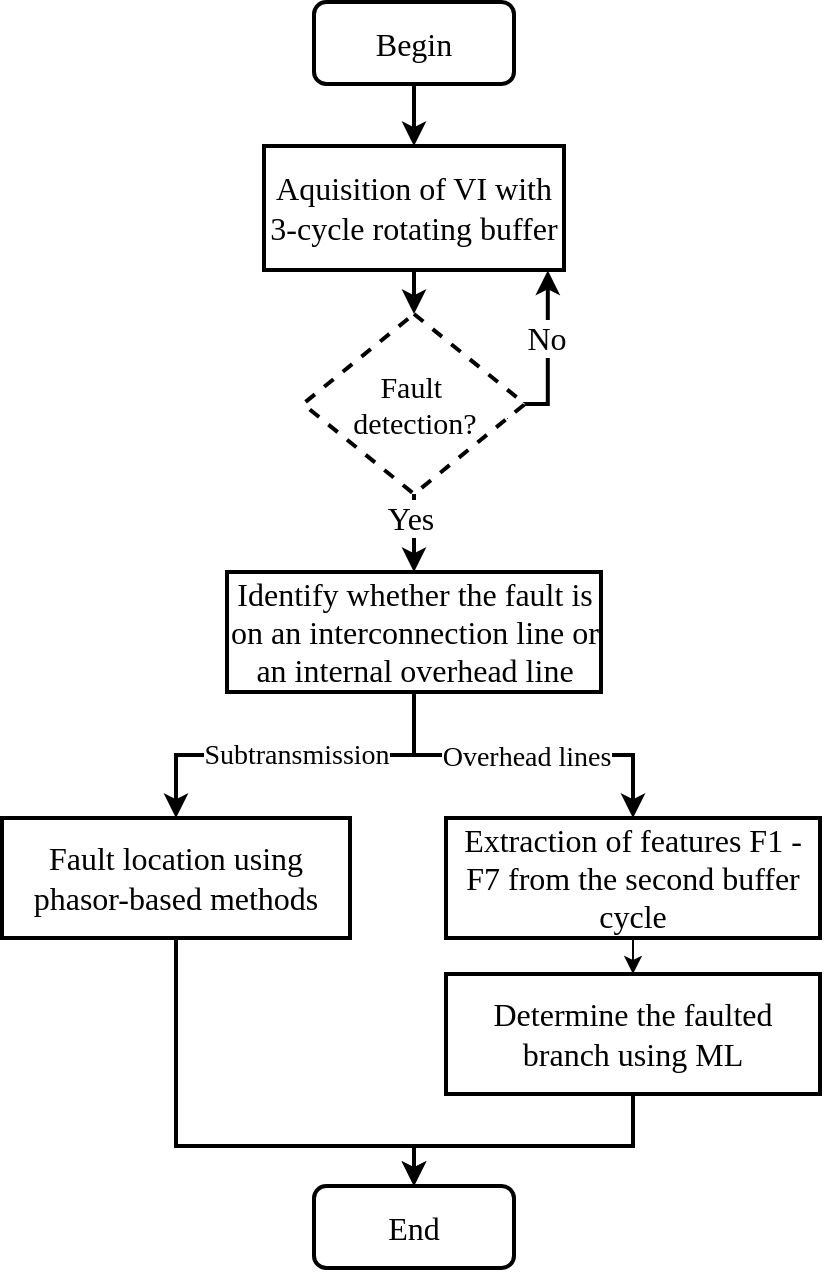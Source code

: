 <mxfile version="24.7.10">
  <diagram name="Página-1" id="ewrrQE76uH3iwXRkuv1P">
    <mxGraphModel dx="1678" dy="921" grid="1" gridSize="10" guides="1" tooltips="1" connect="1" arrows="1" fold="1" page="1" pageScale="1" pageWidth="827" pageHeight="1169" math="0" shadow="0">
      <root>
        <mxCell id="0" />
        <mxCell id="1" parent="0" />
        <mxCell id="Wu201LrOJQDMjZL40oph-1" value="" style="edgeStyle=orthogonalEdgeStyle;rounded=0;orthogonalLoop=1;jettySize=auto;html=1;strokeWidth=2;" edge="1" parent="1" source="Wu201LrOJQDMjZL40oph-2" target="Wu201LrOJQDMjZL40oph-9">
          <mxGeometry relative="1" as="geometry" />
        </mxCell>
        <mxCell id="Wu201LrOJQDMjZL40oph-2" value="&lt;font style=&quot;font-size: 16px;&quot; face=&quot;Times New Roman&quot;&gt;Aquisition of VI with 3-cycle rotating buffer&lt;/font&gt;" style="rounded=0;whiteSpace=wrap;html=1;strokeWidth=2;" vertex="1" parent="1">
          <mxGeometry x="161" y="90" width="150" height="62" as="geometry" />
        </mxCell>
        <mxCell id="Wu201LrOJQDMjZL40oph-3" value="" style="edgeStyle=orthogonalEdgeStyle;rounded=0;orthogonalLoop=1;jettySize=auto;html=1;strokeWidth=2;" edge="1" parent="1" source="Wu201LrOJQDMjZL40oph-4" target="Wu201LrOJQDMjZL40oph-2">
          <mxGeometry relative="1" as="geometry" />
        </mxCell>
        <mxCell id="Wu201LrOJQDMjZL40oph-4" value="&lt;pre&gt;&lt;font style=&quot;font-weight: normal; font-size: 16px;&quot; face=&quot;Times New Roman&quot;&gt;Begin&lt;/font&gt;&lt;/pre&gt;" style="rounded=1;whiteSpace=wrap;html=1;strokeWidth=2;" vertex="1" parent="1">
          <mxGeometry x="186" y="18" width="100" height="41" as="geometry" />
        </mxCell>
        <mxCell id="Wu201LrOJQDMjZL40oph-5" value="" style="edgeStyle=orthogonalEdgeStyle;rounded=0;orthogonalLoop=1;jettySize=auto;html=1;strokeWidth=2;" edge="1" parent="1" source="Wu201LrOJQDMjZL40oph-9" target="Wu201LrOJQDMjZL40oph-14">
          <mxGeometry relative="1" as="geometry" />
        </mxCell>
        <mxCell id="Wu201LrOJQDMjZL40oph-6" value="&lt;font style=&quot;font-size: 16px;&quot; face=&quot;Times New Roman&quot;&gt;Yes&lt;/font&gt;" style="edgeLabel;html=1;align=center;verticalAlign=middle;resizable=0;points=[];" vertex="1" connectable="0" parent="Wu201LrOJQDMjZL40oph-5">
          <mxGeometry x="-0.169" y="1" relative="1" as="geometry">
            <mxPoint x="-3" y="-5" as="offset" />
          </mxGeometry>
        </mxCell>
        <mxCell id="Wu201LrOJQDMjZL40oph-7" style="edgeStyle=orthogonalEdgeStyle;rounded=0;orthogonalLoop=1;jettySize=auto;html=1;exitX=1;exitY=0.5;exitDx=0;exitDy=0;strokeWidth=2;entryX=0.946;entryY=1.004;entryDx=0;entryDy=0;entryPerimeter=0;" edge="1" parent="1" target="Wu201LrOJQDMjZL40oph-2">
          <mxGeometry relative="1" as="geometry">
            <mxPoint x="302.5" y="162" as="targetPoint" />
            <mxPoint x="282" y="226.5" as="sourcePoint" />
            <Array as="points">
              <mxPoint x="282" y="219" />
              <mxPoint x="303" y="219" />
            </Array>
          </mxGeometry>
        </mxCell>
        <mxCell id="Wu201LrOJQDMjZL40oph-8" value="&lt;font style=&quot;font-size: 16px;&quot; face=&quot;Times New Roman&quot;&gt;No&lt;/font&gt;" style="edgeLabel;html=1;align=center;verticalAlign=middle;resizable=0;points=[];" vertex="1" connectable="0" parent="Wu201LrOJQDMjZL40oph-7">
          <mxGeometry x="0.307" y="1" relative="1" as="geometry">
            <mxPoint as="offset" />
          </mxGeometry>
        </mxCell>
        <mxCell id="Wu201LrOJQDMjZL40oph-9" value="&lt;font face=&quot;Times New Roman&quot; style=&quot;font-size: 15px;&quot;&gt;Fault&amp;nbsp;&lt;/font&gt;&lt;div style=&quot;font-size: 15px;&quot;&gt;&lt;font face=&quot;Times New Roman&quot; style=&quot;font-size: 15px;&quot;&gt;detection&lt;/font&gt;&lt;font face=&quot;Times New Roman&quot; style=&quot;font-size: 15px;&quot;&gt;?&lt;/font&gt;&lt;/div&gt;" style="rhombus;whiteSpace=wrap;html=1;strokeWidth=2;dashed=1;" vertex="1" parent="1">
          <mxGeometry x="180.5" y="174" width="111" height="90" as="geometry" />
        </mxCell>
        <mxCell id="Wu201LrOJQDMjZL40oph-10" value="" style="edgeStyle=orthogonalEdgeStyle;rounded=0;orthogonalLoop=1;jettySize=auto;html=1;strokeWidth=2;" edge="1" parent="1" source="Wu201LrOJQDMjZL40oph-14" target="Wu201LrOJQDMjZL40oph-16">
          <mxGeometry relative="1" as="geometry" />
        </mxCell>
        <mxCell id="Wu201LrOJQDMjZL40oph-11" value="&lt;font style=&quot;font-size: 14px;&quot; face=&quot;Times New Roman&quot;&gt;Subtransmission&lt;/font&gt;" style="edgeLabel;html=1;align=center;verticalAlign=middle;resizable=0;points=[];" vertex="1" connectable="0" parent="Wu201LrOJQDMjZL40oph-10">
          <mxGeometry x="0.244" relative="1" as="geometry">
            <mxPoint x="22" as="offset" />
          </mxGeometry>
        </mxCell>
        <mxCell id="Wu201LrOJQDMjZL40oph-12" style="edgeStyle=orthogonalEdgeStyle;rounded=0;orthogonalLoop=1;jettySize=auto;html=1;strokeWidth=2;" edge="1" parent="1" source="Wu201LrOJQDMjZL40oph-14" target="Wu201LrOJQDMjZL40oph-18">
          <mxGeometry relative="1" as="geometry" />
        </mxCell>
        <mxCell id="Wu201LrOJQDMjZL40oph-13" value="&lt;font style=&quot;font-size: 14px;&quot; face=&quot;Times New Roman&quot;&gt;Overhead lines&lt;/font&gt;" style="edgeLabel;html=1;align=center;verticalAlign=middle;resizable=0;points=[];" vertex="1" connectable="0" parent="Wu201LrOJQDMjZL40oph-12">
          <mxGeometry x="-0.086" y="-1" relative="1" as="geometry">
            <mxPoint x="8" as="offset" />
          </mxGeometry>
        </mxCell>
        <mxCell id="Wu201LrOJQDMjZL40oph-14" value="&lt;font face=&quot;Times New Roman&quot;&gt;&lt;span style=&quot;font-size: 16px;&quot;&gt;Identify whether the fault is on an interconnection line or an internal overhead line&lt;/span&gt;&lt;/font&gt;" style="whiteSpace=wrap;html=1;strokeWidth=2;" vertex="1" parent="1">
          <mxGeometry x="142.5" y="303" width="187" height="60" as="geometry" />
        </mxCell>
        <mxCell id="Wu201LrOJQDMjZL40oph-15" style="edgeStyle=orthogonalEdgeStyle;rounded=0;orthogonalLoop=1;jettySize=auto;html=1;entryX=0.5;entryY=0;entryDx=0;entryDy=0;strokeWidth=2;" edge="1" parent="1" source="Wu201LrOJQDMjZL40oph-16" target="Wu201LrOJQDMjZL40oph-23">
          <mxGeometry relative="1" as="geometry">
            <Array as="points">
              <mxPoint x="117" y="590" />
              <mxPoint x="236" y="590" />
            </Array>
          </mxGeometry>
        </mxCell>
        <mxCell id="Wu201LrOJQDMjZL40oph-16" value="&lt;font face=&quot;Times New Roman&quot;&gt;&lt;span style=&quot;font-size: 16px;&quot;&gt;Fault location using phasor-based methods&lt;/span&gt;&lt;/font&gt;" style="whiteSpace=wrap;html=1;strokeWidth=2;" vertex="1" parent="1">
          <mxGeometry x="30" y="426" width="174" height="60" as="geometry" />
        </mxCell>
        <mxCell id="Wu201LrOJQDMjZL40oph-17" value="" style="edgeStyle=orthogonalEdgeStyle;rounded=0;orthogonalLoop=1;jettySize=auto;html=1;" edge="1" parent="1" source="Wu201LrOJQDMjZL40oph-18" target="Wu201LrOJQDMjZL40oph-20">
          <mxGeometry relative="1" as="geometry" />
        </mxCell>
        <mxCell id="Wu201LrOJQDMjZL40oph-18" value="&lt;font face=&quot;Times New Roman&quot;&gt;&lt;span style=&quot;font-size: 16px;&quot;&gt;Extraction of features F1 - F7 from the second buffer cycle&lt;/span&gt;&lt;/font&gt;" style="whiteSpace=wrap;html=1;strokeWidth=2;" vertex="1" parent="1">
          <mxGeometry x="252" y="426" width="187" height="60" as="geometry" />
        </mxCell>
        <mxCell id="Wu201LrOJQDMjZL40oph-24" style="edgeStyle=orthogonalEdgeStyle;rounded=0;orthogonalLoop=1;jettySize=auto;html=1;entryX=0.5;entryY=0;entryDx=0;entryDy=0;strokeWidth=2;" edge="1" parent="1" source="Wu201LrOJQDMjZL40oph-20" target="Wu201LrOJQDMjZL40oph-23">
          <mxGeometry relative="1" as="geometry">
            <Array as="points">
              <mxPoint x="346" y="590" />
              <mxPoint x="236" y="590" />
            </Array>
          </mxGeometry>
        </mxCell>
        <mxCell id="Wu201LrOJQDMjZL40oph-20" value="&lt;font face=&quot;Times New Roman&quot;&gt;&lt;span style=&quot;font-size: 16px;&quot;&gt;Determine the faulted branch using ML&lt;/span&gt;&lt;/font&gt;" style="whiteSpace=wrap;html=1;strokeWidth=2;" vertex="1" parent="1">
          <mxGeometry x="252" y="504" width="187" height="60" as="geometry" />
        </mxCell>
        <mxCell id="Wu201LrOJQDMjZL40oph-23" value="&lt;pre&gt;&lt;font style=&quot;font-weight: normal; font-size: 16px;&quot; face=&quot;Times New Roman&quot;&gt;End&lt;/font&gt;&lt;/pre&gt;" style="rounded=1;whiteSpace=wrap;html=1;strokeWidth=2;" vertex="1" parent="1">
          <mxGeometry x="186" y="610" width="100" height="41" as="geometry" />
        </mxCell>
      </root>
    </mxGraphModel>
  </diagram>
</mxfile>
